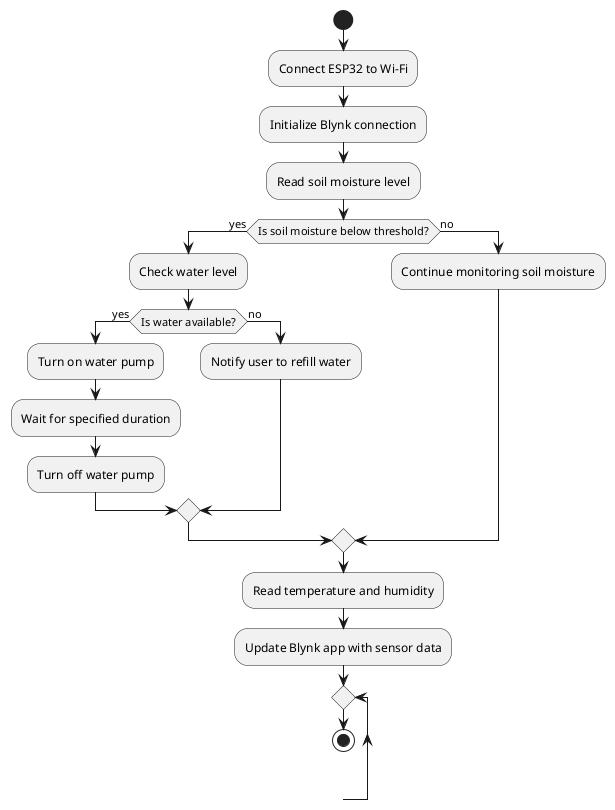 @startuml

start
:Connect ESP32 to Wi-Fi;
:Initialize Blynk connection;
:Read soil moisture level;
if (Is soil moisture below threshold?) then (yes)
  :Check water level;
  if (Is water available?) then (yes)
    :Turn on water pump;
    :Wait for specified duration;
    :Turn off water pump;
  else (no)
    :Notify user to refill water;
  endif
else (no)
  :Continue monitoring soil moisture;
endif
:Read temperature and humidity;
:Update Blynk app with sensor data;
repeat
stop

@enduml

